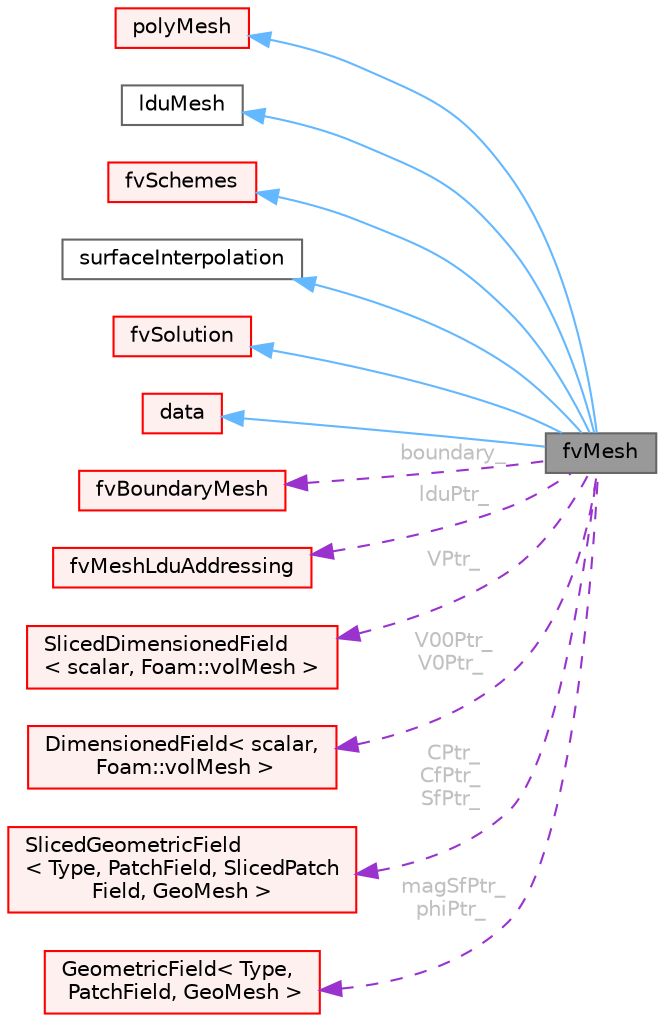 digraph "fvMesh"
{
 // LATEX_PDF_SIZE
  bgcolor="transparent";
  edge [fontname=Helvetica,fontsize=10,labelfontname=Helvetica,labelfontsize=10];
  node [fontname=Helvetica,fontsize=10,shape=box,height=0.2,width=0.4];
  rankdir="LR";
  Node1 [id="Node000001",label="fvMesh",height=0.2,width=0.4,color="gray40", fillcolor="grey60", style="filled", fontcolor="black",tooltip="Mesh data needed to do the Finite Volume discretisation."];
  Node2 -> Node1 [id="edge1_Node000001_Node000002",dir="back",color="steelblue1",style="solid",tooltip=" "];
  Node2 [id="Node000002",label="polyMesh",height=0.2,width=0.4,color="red", fillcolor="#FFF0F0", style="filled",URL="$classFoam_1_1polyMesh.html",tooltip="Mesh consisting of general polyhedral cells."];
  Node16 -> Node1 [id="edge2_Node000001_Node000016",dir="back",color="steelblue1",style="solid",tooltip=" "];
  Node16 [id="Node000016",label="lduMesh",height=0.2,width=0.4,color="gray40", fillcolor="white", style="filled",URL="$classFoam_1_1lduMesh.html",tooltip="Abstract base class for meshes which provide LDU addressing for the construction of lduMatrix and LDU..."];
  Node17 -> Node1 [id="edge3_Node000001_Node000017",dir="back",color="steelblue1",style="solid",tooltip=" "];
  Node17 [id="Node000017",label="fvSchemes",height=0.2,width=0.4,color="red", fillcolor="#FFF0F0", style="filled",URL="$classFoam_1_1fvSchemes.html",tooltip="Selector class for finite volume differencing schemes. fvMesh is derived from fvSchemes so that all f..."];
  Node27 -> Node1 [id="edge4_Node000001_Node000027",dir="back",color="steelblue1",style="solid",tooltip=" "];
  Node27 [id="Node000027",label="surfaceInterpolation",height=0.2,width=0.4,color="gray40", fillcolor="white", style="filled",URL="$classFoam_1_1surfaceInterpolation.html",tooltip="Cell to surface interpolation scheme. Included in fvMesh."];
  Node28 -> Node1 [id="edge5_Node000001_Node000028",dir="back",color="steelblue1",style="solid",tooltip=" "];
  Node28 [id="Node000028",label="fvSolution",height=0.2,width=0.4,color="red", fillcolor="#FFF0F0", style="filled",URL="$classFoam_1_1fvSolution.html",tooltip="Selector class for finite volume solution solution. fvMesh is derived from fvSolution so that all fie..."];
  Node30 -> Node1 [id="edge6_Node000001_Node000030",dir="back",color="steelblue1",style="solid",tooltip=" "];
  Node30 [id="Node000030",label="data",height=0.2,width=0.4,color="red", fillcolor="#FFF0F0", style="filled",URL="$classFoam_1_1data.html",tooltip="Database for solution data, solver performance and other reduced data."];
  Node31 -> Node1 [id="edge7_Node000001_Node000031",dir="back",color="darkorchid3",style="dashed",tooltip=" ",label=" boundary_",fontcolor="grey" ];
  Node31 [id="Node000031",label="fvBoundaryMesh",height=0.2,width=0.4,color="red", fillcolor="#FFF0F0", style="filled",URL="$classFoam_1_1fvBoundaryMesh.html",tooltip="Foam::fvBoundaryMesh."];
  Node34 -> Node1 [id="edge8_Node000001_Node000034",dir="back",color="darkorchid3",style="dashed",tooltip=" ",label=" lduPtr_",fontcolor="grey" ];
  Node34 [id="Node000034",label="fvMeshLduAddressing",height=0.2,width=0.4,color="red", fillcolor="#FFF0F0", style="filled",URL="$classFoam_1_1fvMeshLduAddressing.html",tooltip="Foam::fvMeshLduAddressing."];
  Node36 -> Node1 [id="edge9_Node000001_Node000036",dir="back",color="darkorchid3",style="dashed",tooltip=" ",label=" VPtr_",fontcolor="grey" ];
  Node36 [id="Node000036",label="SlicedDimensionedField\l\< scalar, Foam::volMesh \>",height=0.2,width=0.4,color="red", fillcolor="#FFF0F0", style="filled",URL="$classFoam_1_1SlicedDimensionedField.html",tooltip=" "];
  Node47 -> Node1 [id="edge10_Node000001_Node000047",dir="back",color="darkorchid3",style="dashed",tooltip=" ",label=" V00Ptr_\nV0Ptr_",fontcolor="grey" ];
  Node47 [id="Node000047",label="DimensionedField\< scalar,\l Foam::volMesh \>",height=0.2,width=0.4,color="red", fillcolor="#FFF0F0", style="filled",URL="$classFoam_1_1DimensionedField.html",tooltip=" "];
  Node50 -> Node1 [id="edge11_Node000001_Node000050",dir="back",color="darkorchid3",style="dashed",tooltip=" ",label=" CPtr_\nCfPtr_\nSfPtr_",fontcolor="grey" ];
  Node50 [id="Node000050",label="SlicedGeometricField\l\< Type, PatchField, SlicedPatch\lField, GeoMesh \>",height=0.2,width=0.4,color="red", fillcolor="#FFF0F0", style="filled",URL="$classFoam_1_1SlicedGeometricField.html",tooltip="Specialization of GeometricField which holds slices of given complete fields in a form that they act ..."];
  Node52 -> Node1 [id="edge12_Node000001_Node000052",dir="back",color="darkorchid3",style="dashed",tooltip=" ",label=" magSfPtr_\nphiPtr_",fontcolor="grey" ];
  Node52 [id="Node000052",label="GeometricField\< Type,\l PatchField, GeoMesh \>",height=0.2,width=0.4,color="red", fillcolor="#FFF0F0", style="filled",URL="$classFoam_1_1GeometricField.html",tooltip="Generic GeometricField class."];
}
